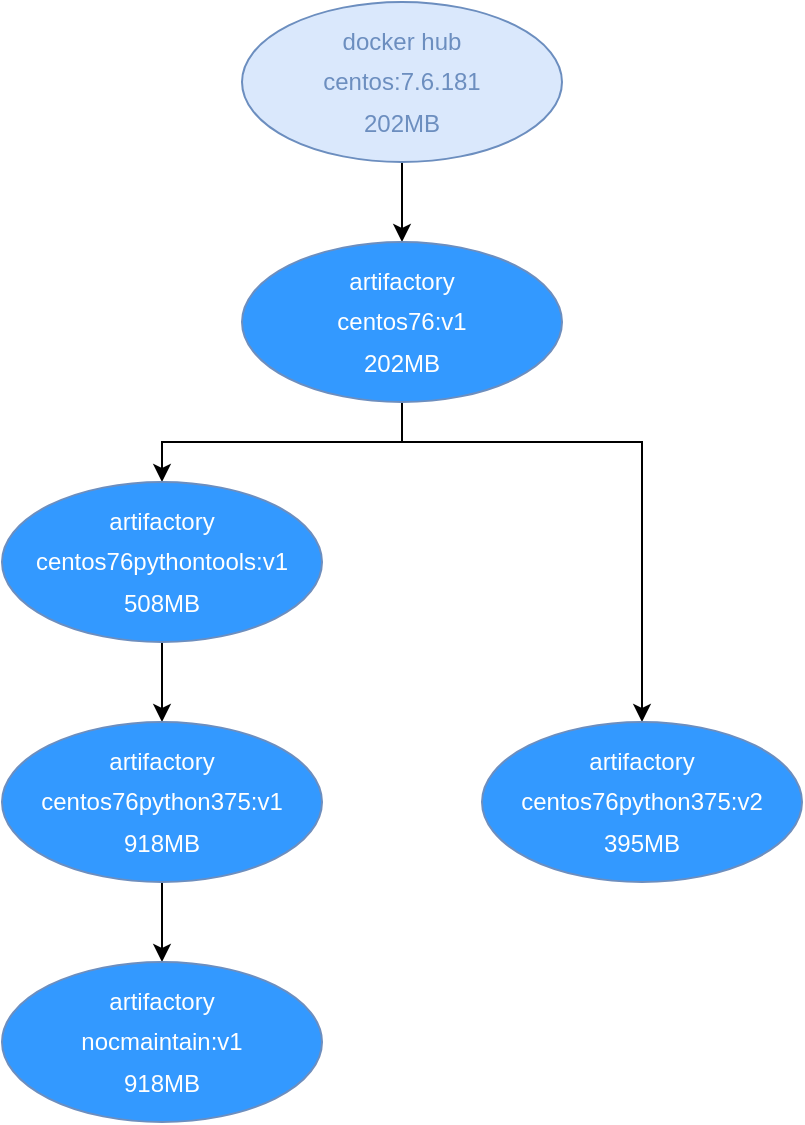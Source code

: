 <mxfile version="12.3.3" type="github" pages="1">
  <diagram id="Ha9h09DHc0lr-uTvmzYE" name="Page-1">
    <mxGraphModel dx="1408" dy="780" grid="1" gridSize="10" guides="1" tooltips="1" connect="1" arrows="1" fold="1" page="1" pageScale="1" pageWidth="827" pageHeight="1169" math="0" shadow="0">
      <root>
        <mxCell id="0"/>
        <mxCell id="1" parent="0"/>
        <mxCell id="QODhJMUOf9WbVqSvLGXX-4" style="edgeStyle=orthogonalEdgeStyle;rounded=0;orthogonalLoop=1;jettySize=auto;html=1;entryX=0.5;entryY=0;entryDx=0;entryDy=0;" edge="1" parent="1" source="QODhJMUOf9WbVqSvLGXX-1" target="QODhJMUOf9WbVqSvLGXX-2">
          <mxGeometry relative="1" as="geometry"/>
        </mxCell>
        <mxCell id="QODhJMUOf9WbVqSvLGXX-1" value="&lt;font style=&quot;line-height: 170%&quot;&gt;&lt;font color=&quot;#6c8ebf&quot;&gt;docker hub&lt;br&gt;centos:7.6.181&lt;br&gt;202MB&lt;/font&gt;&lt;br&gt;&lt;/font&gt;" style="ellipse;whiteSpace=wrap;html=1;fillColor=#dae8fc;strokeColor=#6c8ebf;" vertex="1" parent="1">
          <mxGeometry x="320" y="40" width="160" height="80" as="geometry"/>
        </mxCell>
        <mxCell id="QODhJMUOf9WbVqSvLGXX-6" style="edgeStyle=orthogonalEdgeStyle;rounded=0;orthogonalLoop=1;jettySize=auto;html=1;entryX=0.5;entryY=0;entryDx=0;entryDy=0;" edge="1" parent="1" source="QODhJMUOf9WbVqSvLGXX-2" target="QODhJMUOf9WbVqSvLGXX-5">
          <mxGeometry relative="1" as="geometry"/>
        </mxCell>
        <mxCell id="QODhJMUOf9WbVqSvLGXX-12" style="edgeStyle=orthogonalEdgeStyle;rounded=0;orthogonalLoop=1;jettySize=auto;html=1;entryX=0.5;entryY=0;entryDx=0;entryDy=0;" edge="1" parent="1" source="QODhJMUOf9WbVqSvLGXX-2" target="QODhJMUOf9WbVqSvLGXX-11">
          <mxGeometry relative="1" as="geometry">
            <Array as="points">
              <mxPoint x="400" y="260"/>
              <mxPoint x="520" y="260"/>
            </Array>
          </mxGeometry>
        </mxCell>
        <mxCell id="QODhJMUOf9WbVqSvLGXX-2" value="&lt;font color=&quot;#ffffff&quot; style=&quot;line-height: 170%&quot;&gt;artifactory&lt;br&gt;centos76:v1&lt;br&gt;202MB&lt;br&gt;&lt;/font&gt;" style="ellipse;whiteSpace=wrap;html=1;fillColor=#3399FF;strokeColor=#6c8ebf;" vertex="1" parent="1">
          <mxGeometry x="320" y="160" width="160" height="80" as="geometry"/>
        </mxCell>
        <mxCell id="QODhJMUOf9WbVqSvLGXX-8" style="edgeStyle=orthogonalEdgeStyle;rounded=0;orthogonalLoop=1;jettySize=auto;html=1;entryX=0.5;entryY=0;entryDx=0;entryDy=0;" edge="1" parent="1" source="QODhJMUOf9WbVqSvLGXX-5" target="QODhJMUOf9WbVqSvLGXX-7">
          <mxGeometry relative="1" as="geometry"/>
        </mxCell>
        <mxCell id="QODhJMUOf9WbVqSvLGXX-5" value="&lt;font color=&quot;#ffffff&quot; style=&quot;line-height: 170%&quot;&gt;artifactory&lt;br&gt;centos76pythontools:v1&lt;br&gt;508MB&lt;br&gt;&lt;/font&gt;" style="ellipse;whiteSpace=wrap;html=1;fillColor=#3399FF;strokeColor=#6c8ebf;" vertex="1" parent="1">
          <mxGeometry x="200" y="280" width="160" height="80" as="geometry"/>
        </mxCell>
        <mxCell id="QODhJMUOf9WbVqSvLGXX-10" style="edgeStyle=orthogonalEdgeStyle;rounded=0;orthogonalLoop=1;jettySize=auto;html=1;entryX=0.5;entryY=0;entryDx=0;entryDy=0;" edge="1" parent="1" source="QODhJMUOf9WbVqSvLGXX-7" target="QODhJMUOf9WbVqSvLGXX-9">
          <mxGeometry relative="1" as="geometry"/>
        </mxCell>
        <mxCell id="QODhJMUOf9WbVqSvLGXX-7" value="&lt;font color=&quot;#ffffff&quot; style=&quot;line-height: 170%&quot;&gt;artifactory&lt;br&gt;centos76python375:v1&lt;br&gt;918MB&lt;br&gt;&lt;/font&gt;" style="ellipse;whiteSpace=wrap;html=1;fillColor=#3399FF;strokeColor=#6c8ebf;" vertex="1" parent="1">
          <mxGeometry x="200" y="400" width="160" height="80" as="geometry"/>
        </mxCell>
        <mxCell id="QODhJMUOf9WbVqSvLGXX-9" value="&lt;font color=&quot;#ffffff&quot; style=&quot;line-height: 170%&quot;&gt;artifactory&lt;br&gt;nocmaintain:v1&lt;br&gt;918MB&lt;br&gt;&lt;/font&gt;" style="ellipse;whiteSpace=wrap;html=1;fillColor=#3399FF;strokeColor=#6c8ebf;" vertex="1" parent="1">
          <mxGeometry x="200" y="520" width="160" height="80" as="geometry"/>
        </mxCell>
        <mxCell id="QODhJMUOf9WbVqSvLGXX-11" value="&lt;font color=&quot;#ffffff&quot; style=&quot;line-height: 170%&quot;&gt;artifactory&lt;br&gt;centos76python375:v2&lt;br&gt;395MB&lt;br&gt;&lt;/font&gt;" style="ellipse;whiteSpace=wrap;html=1;fillColor=#3399FF;strokeColor=#6c8ebf;" vertex="1" parent="1">
          <mxGeometry x="440" y="400" width="160" height="80" as="geometry"/>
        </mxCell>
      </root>
    </mxGraphModel>
  </diagram>
</mxfile>
